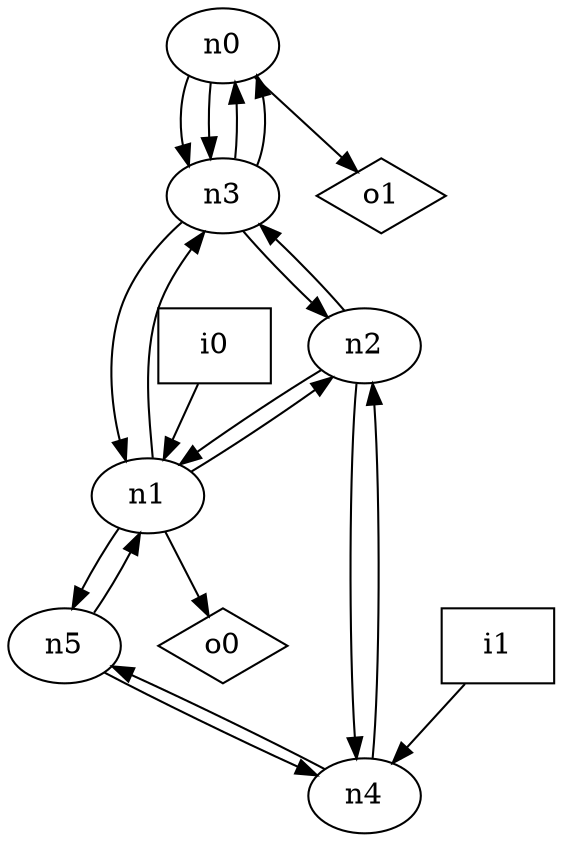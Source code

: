 digraph G {
n0 [label="n0"];
n1 [label="n1"];
n2 [label="n2"];
n3 [label="n3"];
n4 [label="n4"];
n5 [label="n5"];
n6 [label="i0",shape="box"];
n7 [label="i1",shape="box"];
n8 [label="o0",shape="diamond"];
n9 [label="o1",shape="diamond"];
n0 -> n3
n0 -> n3
n0 -> n9
n1 -> n2
n1 -> n3
n1 -> n5
n1 -> n8
n2 -> n1
n2 -> n3
n2 -> n4
n3 -> n0
n3 -> n0
n3 -> n1
n3 -> n2
n4 -> n2
n4 -> n5
n5 -> n1
n5 -> n4
n6 -> n1
n7 -> n4
}